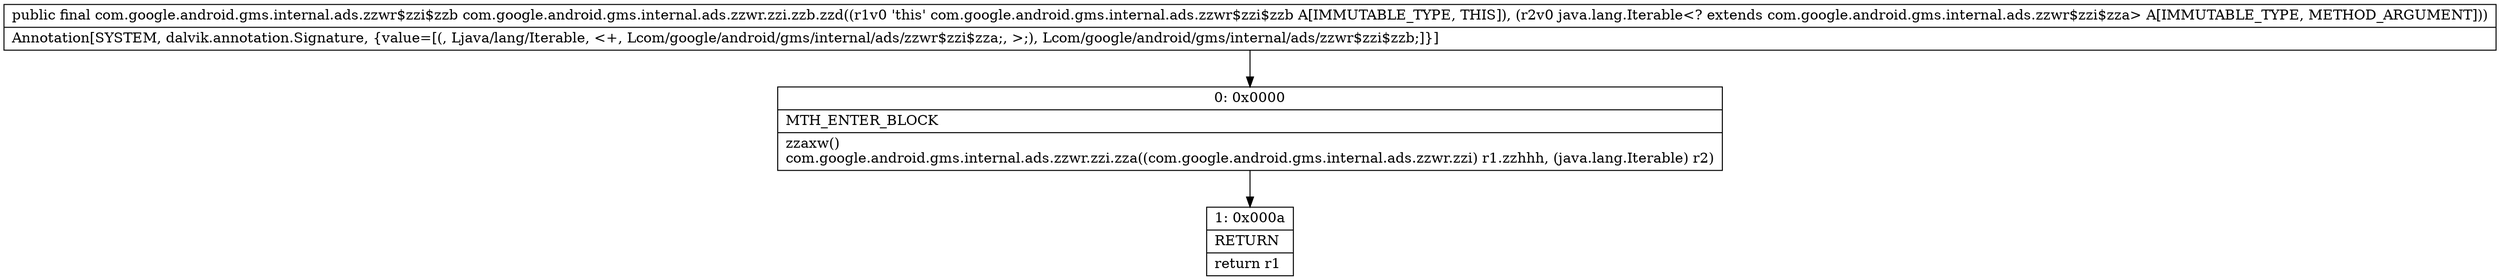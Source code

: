 digraph "CFG forcom.google.android.gms.internal.ads.zzwr.zzi.zzb.zzd(Ljava\/lang\/Iterable;)Lcom\/google\/android\/gms\/internal\/ads\/zzwr$zzi$zzb;" {
Node_0 [shape=record,label="{0\:\ 0x0000|MTH_ENTER_BLOCK\l|zzaxw()\lcom.google.android.gms.internal.ads.zzwr.zzi.zza((com.google.android.gms.internal.ads.zzwr.zzi) r1.zzhhh, (java.lang.Iterable) r2)\l}"];
Node_1 [shape=record,label="{1\:\ 0x000a|RETURN\l|return r1\l}"];
MethodNode[shape=record,label="{public final com.google.android.gms.internal.ads.zzwr$zzi$zzb com.google.android.gms.internal.ads.zzwr.zzi.zzb.zzd((r1v0 'this' com.google.android.gms.internal.ads.zzwr$zzi$zzb A[IMMUTABLE_TYPE, THIS]), (r2v0 java.lang.Iterable\<? extends com.google.android.gms.internal.ads.zzwr$zzi$zza\> A[IMMUTABLE_TYPE, METHOD_ARGUMENT]))  | Annotation[SYSTEM, dalvik.annotation.Signature, \{value=[(, Ljava\/lang\/Iterable, \<+, Lcom\/google\/android\/gms\/internal\/ads\/zzwr$zzi$zza;, \>;), Lcom\/google\/android\/gms\/internal\/ads\/zzwr$zzi$zzb;]\}]\l}"];
MethodNode -> Node_0;
Node_0 -> Node_1;
}


